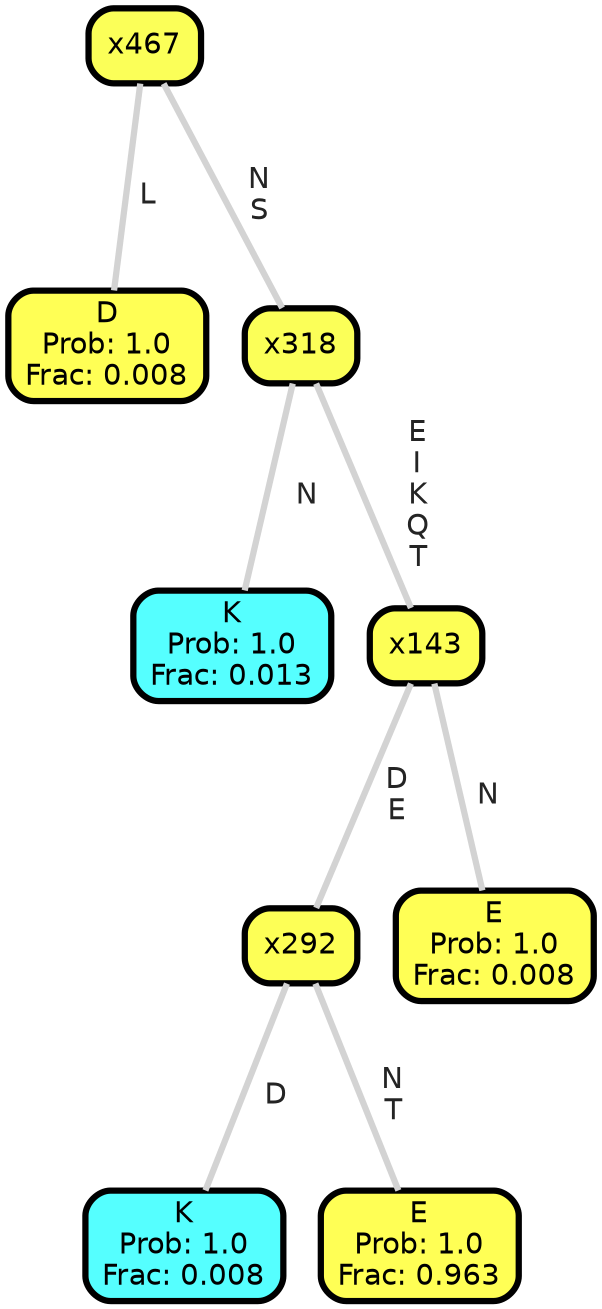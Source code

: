 graph Tree {
node [shape=box, style="filled, rounded",color="black",penwidth="3",fontcolor="black",                 fontname=helvetica] ;
graph [ranksep="0 equally", splines=straight,                 bgcolor=transparent, dpi=200] ;
edge [fontname=helvetica, fontweight=bold,fontcolor=grey14,color=lightgray] ;
0 [label="D
Prob: 1.0
Frac: 0.008", fillcolor="#ffff55"] ;
1 [label="x467", fillcolor="#fbff58"] ;
2 [label="K
Prob: 1.0
Frac: 0.013", fillcolor="#55ffff"] ;
3 [label="x318", fillcolor="#fbff58"] ;
4 [label="K
Prob: 1.0
Frac: 0.008", fillcolor="#55ffff"] ;
5 [label="x292", fillcolor="#fdff56"] ;
6 [label="E
Prob: 1.0
Frac: 0.963", fillcolor="#ffff55"] ;
7 [label="x143", fillcolor="#fdff56"] ;
8 [label="E
Prob: 1.0
Frac: 0.008", fillcolor="#ffff55"] ;
1 -- 0 [label=" L",penwidth=3] ;
1 -- 3 [label=" N\n S",penwidth=3] ;
3 -- 2 [label=" N",penwidth=3] ;
3 -- 7 [label=" E\n I\n K\n Q\n T",penwidth=3] ;
5 -- 4 [label=" D",penwidth=3] ;
5 -- 6 [label=" N\n T",penwidth=3] ;
7 -- 5 [label=" D\n E",penwidth=3] ;
7 -- 8 [label=" N",penwidth=3] ;
{rank = same;}}